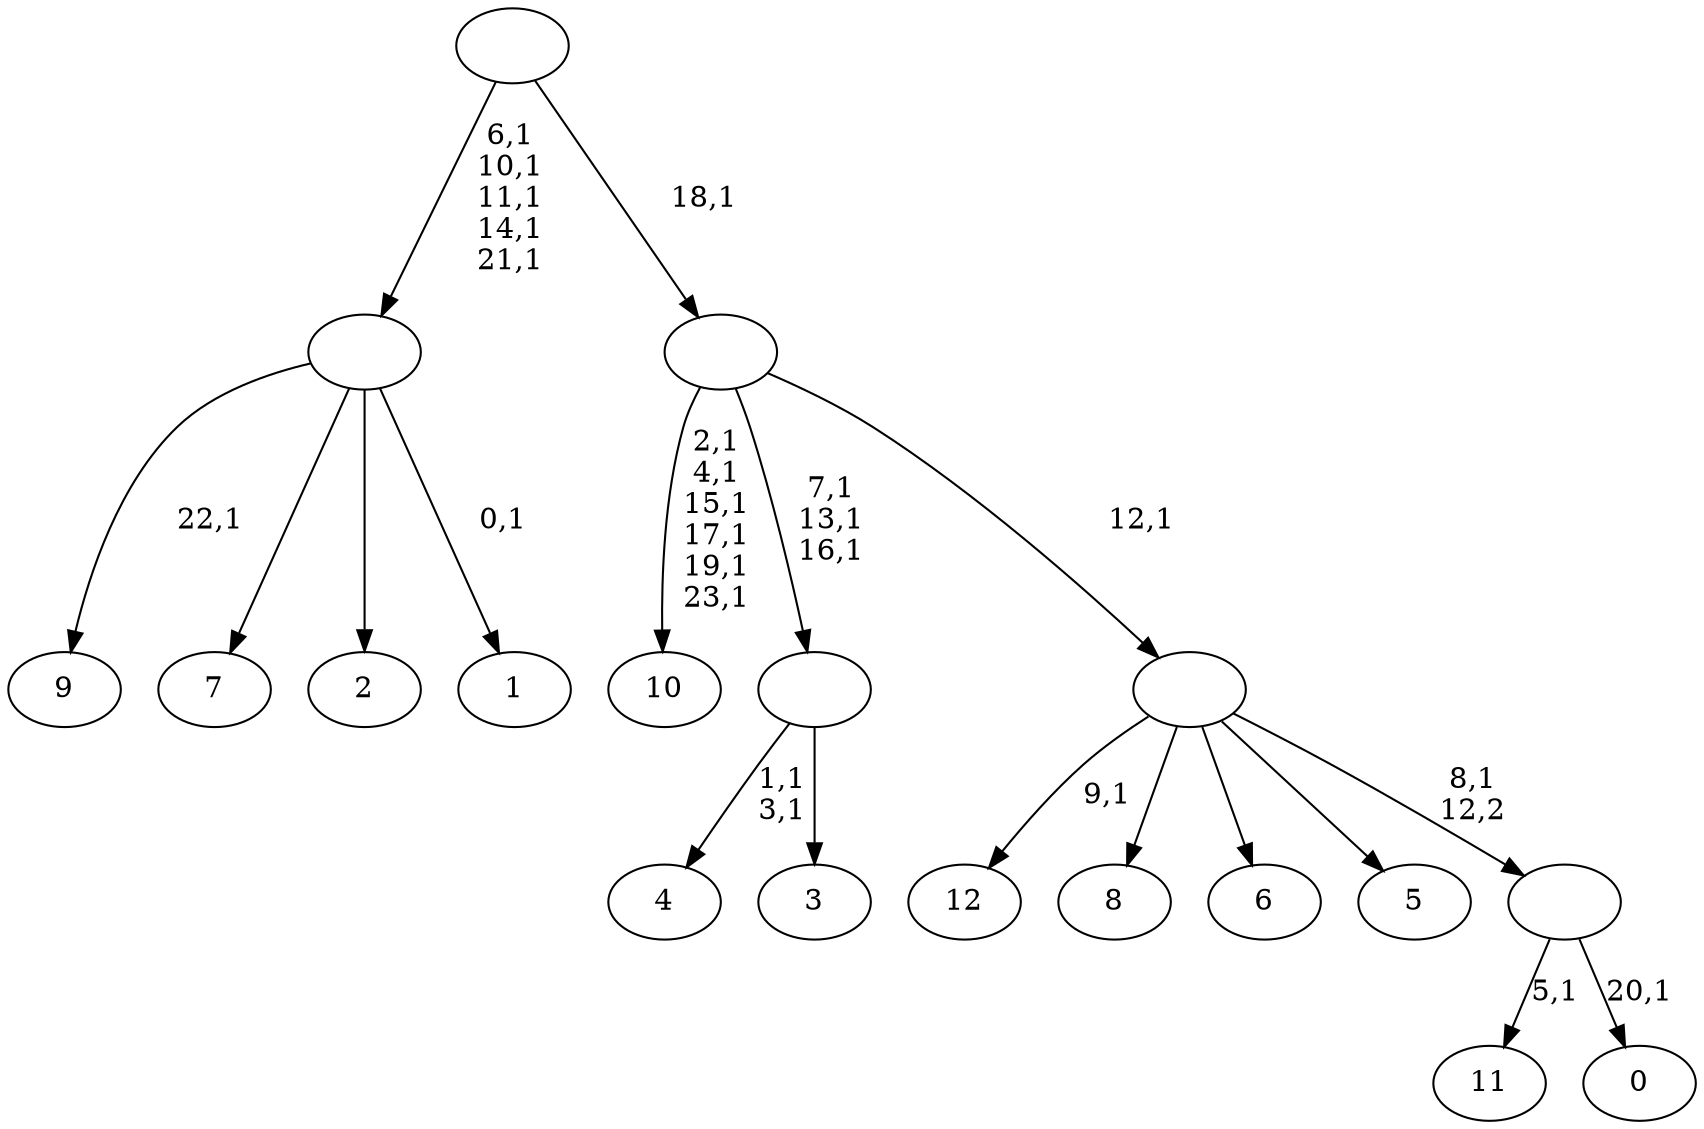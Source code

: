 digraph T {
	37 [label="12"]
	35 [label="11"]
	33 [label="10"]
	26 [label="9"]
	24 [label="8"]
	23 [label="7"]
	22 [label="6"]
	21 [label="5"]
	20 [label="4"]
	17 [label="3"]
	16 [label=""]
	13 [label="2"]
	12 [label="1"]
	10 [label=""]
	5 [label="0"]
	3 [label=""]
	2 [label=""]
	1 [label=""]
	0 [label=""]
	16 -> 20 [label="1,1\n3,1"]
	16 -> 17 [label=""]
	10 -> 12 [label="0,1"]
	10 -> 26 [label="22,1"]
	10 -> 23 [label=""]
	10 -> 13 [label=""]
	3 -> 5 [label="20,1"]
	3 -> 35 [label="5,1"]
	2 -> 37 [label="9,1"]
	2 -> 24 [label=""]
	2 -> 22 [label=""]
	2 -> 21 [label=""]
	2 -> 3 [label="8,1\n12,2"]
	1 -> 16 [label="7,1\n13,1\n16,1"]
	1 -> 33 [label="2,1\n4,1\n15,1\n17,1\n19,1\n23,1"]
	1 -> 2 [label="12,1"]
	0 -> 10 [label="6,1\n10,1\n11,1\n14,1\n21,1"]
	0 -> 1 [label="18,1"]
}
